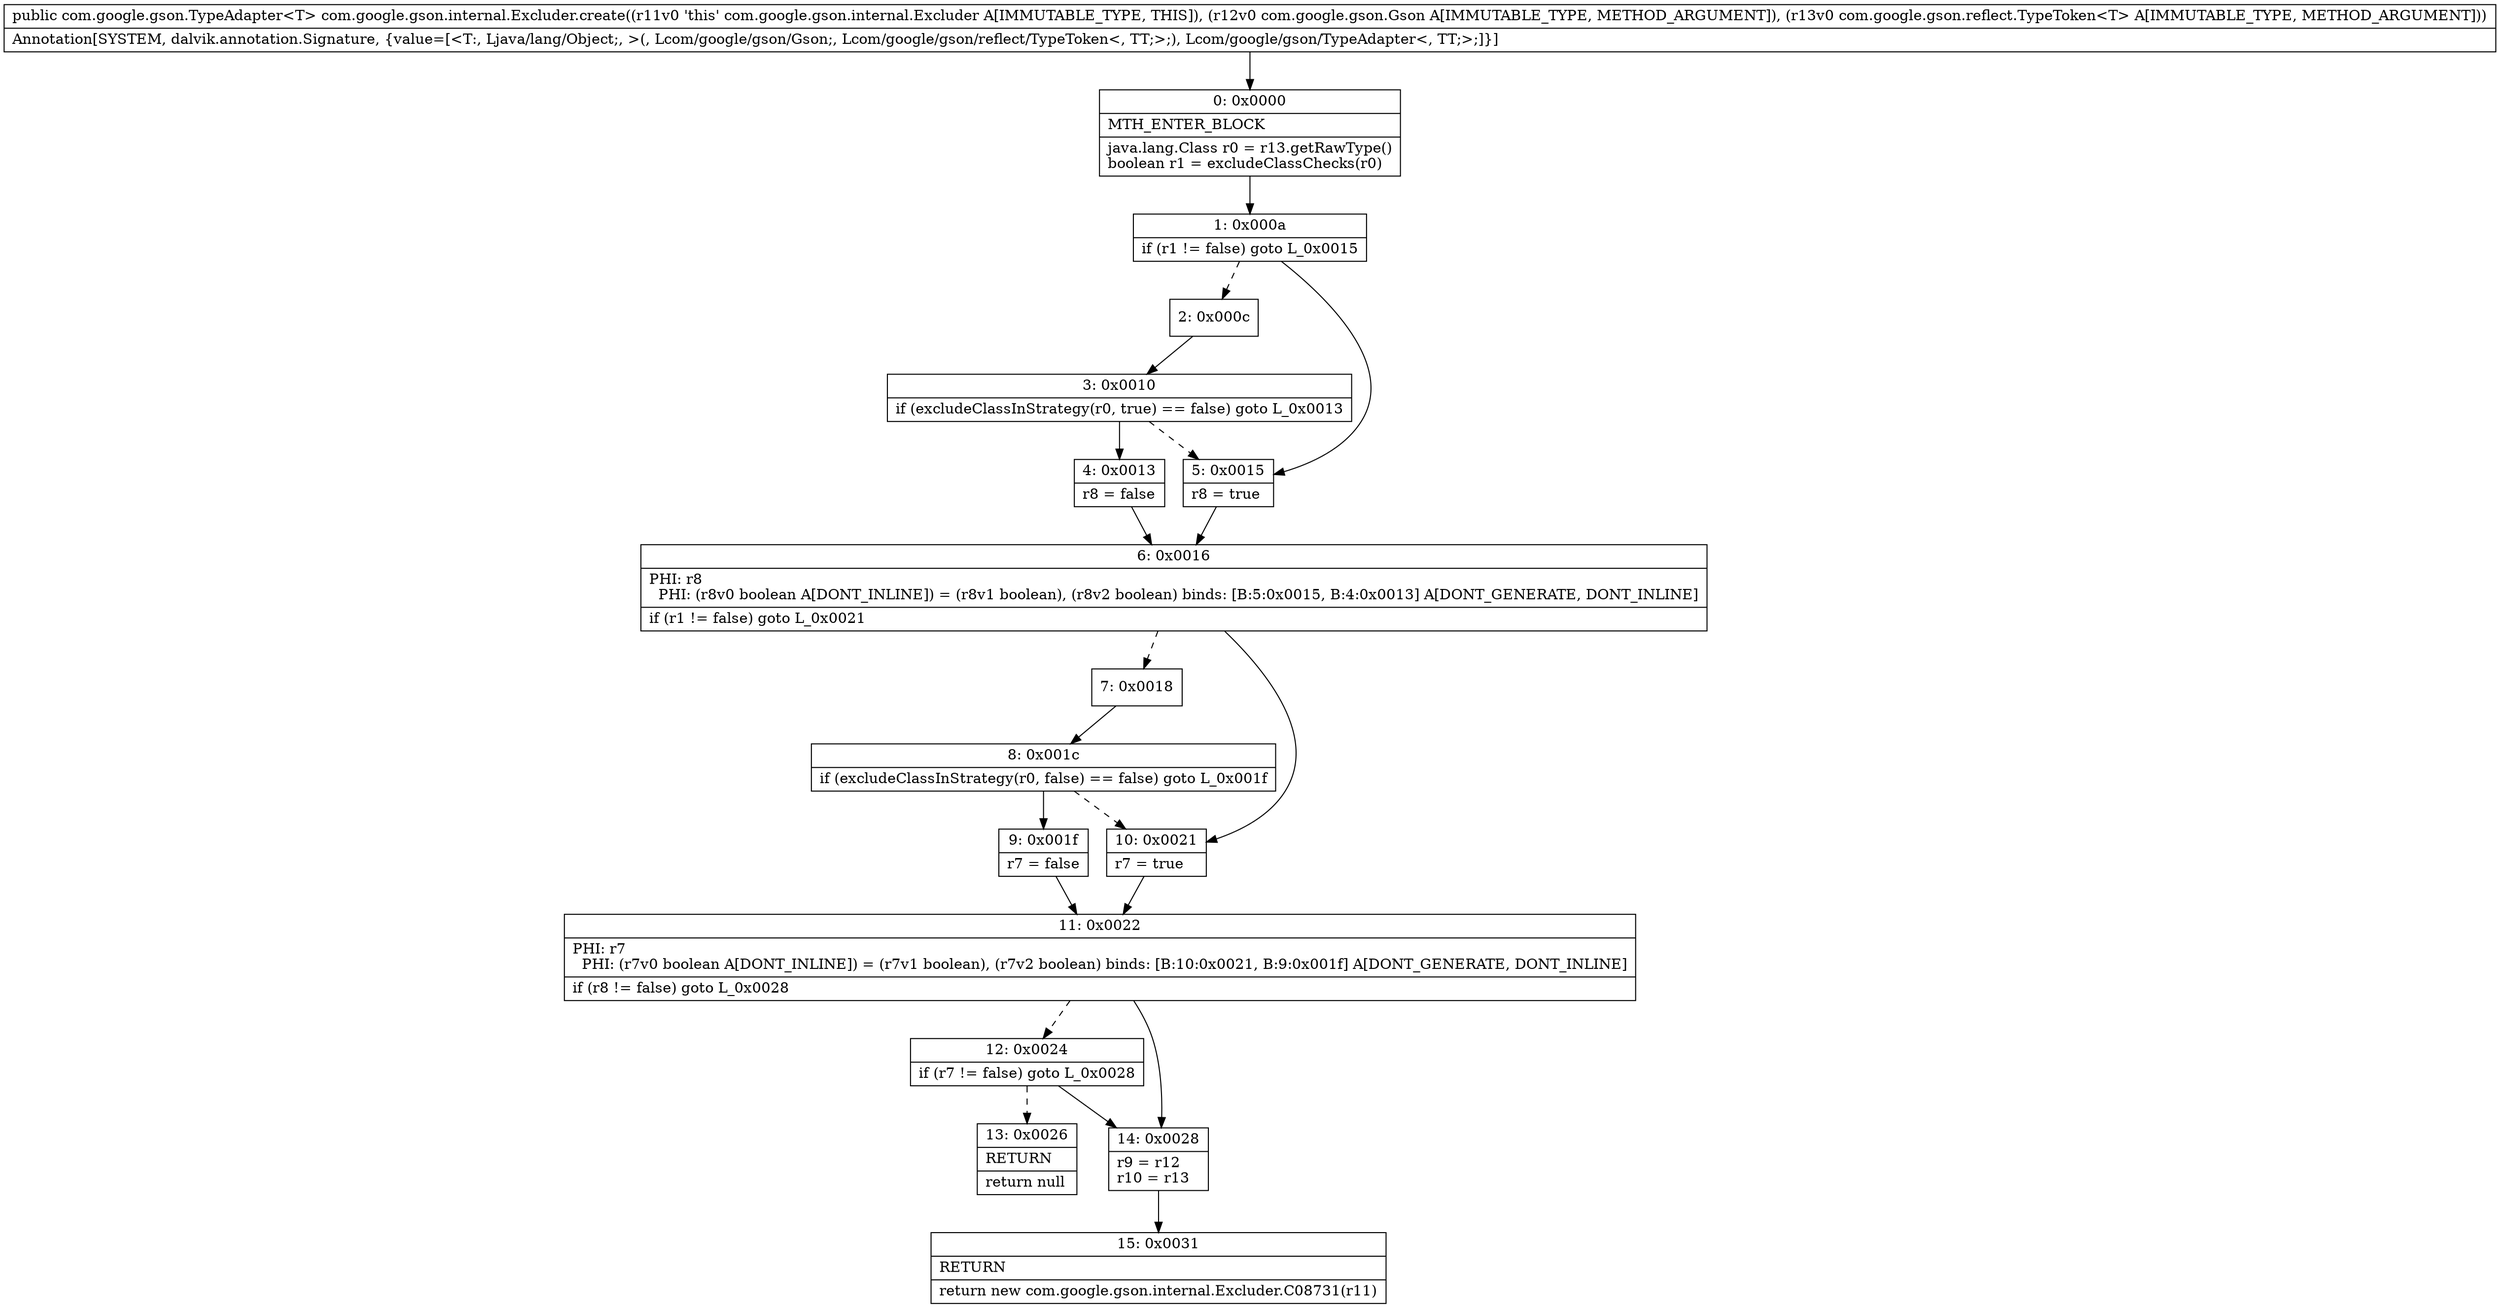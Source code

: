 digraph "CFG forcom.google.gson.internal.Excluder.create(Lcom\/google\/gson\/Gson;Lcom\/google\/gson\/reflect\/TypeToken;)Lcom\/google\/gson\/TypeAdapter;" {
Node_0 [shape=record,label="{0\:\ 0x0000|MTH_ENTER_BLOCK\l|java.lang.Class r0 = r13.getRawType()\lboolean r1 = excludeClassChecks(r0)\l}"];
Node_1 [shape=record,label="{1\:\ 0x000a|if (r1 != false) goto L_0x0015\l}"];
Node_2 [shape=record,label="{2\:\ 0x000c}"];
Node_3 [shape=record,label="{3\:\ 0x0010|if (excludeClassInStrategy(r0, true) == false) goto L_0x0013\l}"];
Node_4 [shape=record,label="{4\:\ 0x0013|r8 = false\l}"];
Node_5 [shape=record,label="{5\:\ 0x0015|r8 = true\l}"];
Node_6 [shape=record,label="{6\:\ 0x0016|PHI: r8 \l  PHI: (r8v0 boolean A[DONT_INLINE]) = (r8v1 boolean), (r8v2 boolean) binds: [B:5:0x0015, B:4:0x0013] A[DONT_GENERATE, DONT_INLINE]\l|if (r1 != false) goto L_0x0021\l}"];
Node_7 [shape=record,label="{7\:\ 0x0018}"];
Node_8 [shape=record,label="{8\:\ 0x001c|if (excludeClassInStrategy(r0, false) == false) goto L_0x001f\l}"];
Node_9 [shape=record,label="{9\:\ 0x001f|r7 = false\l}"];
Node_10 [shape=record,label="{10\:\ 0x0021|r7 = true\l}"];
Node_11 [shape=record,label="{11\:\ 0x0022|PHI: r7 \l  PHI: (r7v0 boolean A[DONT_INLINE]) = (r7v1 boolean), (r7v2 boolean) binds: [B:10:0x0021, B:9:0x001f] A[DONT_GENERATE, DONT_INLINE]\l|if (r8 != false) goto L_0x0028\l}"];
Node_12 [shape=record,label="{12\:\ 0x0024|if (r7 != false) goto L_0x0028\l}"];
Node_13 [shape=record,label="{13\:\ 0x0026|RETURN\l|return null\l}"];
Node_14 [shape=record,label="{14\:\ 0x0028|r9 = r12\lr10 = r13\l}"];
Node_15 [shape=record,label="{15\:\ 0x0031|RETURN\l|return new com.google.gson.internal.Excluder.C08731(r11)\l}"];
MethodNode[shape=record,label="{public com.google.gson.TypeAdapter\<T\> com.google.gson.internal.Excluder.create((r11v0 'this' com.google.gson.internal.Excluder A[IMMUTABLE_TYPE, THIS]), (r12v0 com.google.gson.Gson A[IMMUTABLE_TYPE, METHOD_ARGUMENT]), (r13v0 com.google.gson.reflect.TypeToken\<T\> A[IMMUTABLE_TYPE, METHOD_ARGUMENT]))  | Annotation[SYSTEM, dalvik.annotation.Signature, \{value=[\<T:, Ljava\/lang\/Object;, \>(, Lcom\/google\/gson\/Gson;, Lcom\/google\/gson\/reflect\/TypeToken\<, TT;\>;), Lcom\/google\/gson\/TypeAdapter\<, TT;\>;]\}]\l}"];
MethodNode -> Node_0;
Node_0 -> Node_1;
Node_1 -> Node_2[style=dashed];
Node_1 -> Node_5;
Node_2 -> Node_3;
Node_3 -> Node_4;
Node_3 -> Node_5[style=dashed];
Node_4 -> Node_6;
Node_5 -> Node_6;
Node_6 -> Node_7[style=dashed];
Node_6 -> Node_10;
Node_7 -> Node_8;
Node_8 -> Node_9;
Node_8 -> Node_10[style=dashed];
Node_9 -> Node_11;
Node_10 -> Node_11;
Node_11 -> Node_12[style=dashed];
Node_11 -> Node_14;
Node_12 -> Node_13[style=dashed];
Node_12 -> Node_14;
Node_14 -> Node_15;
}

